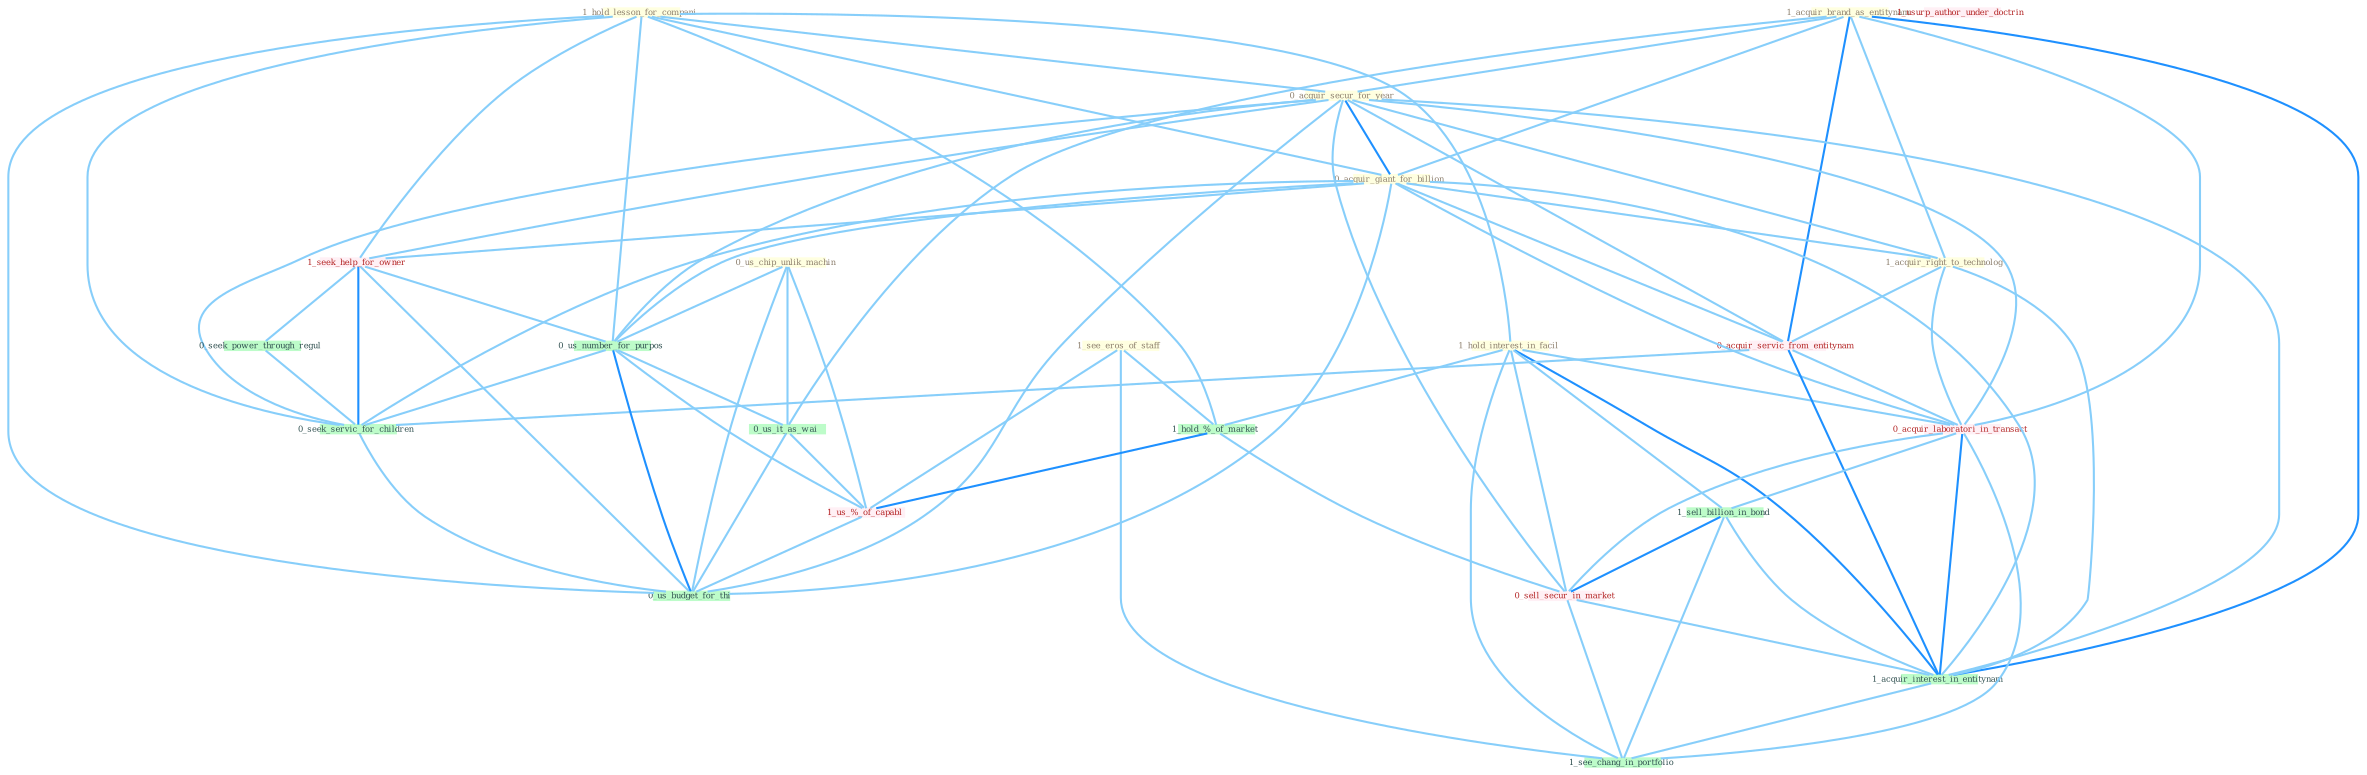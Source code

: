 Graph G{ 
    node
    [shape=polygon,style=filled,width=.5,height=.06,color="#BDFCC9",fixedsize=true,fontsize=4,
    fontcolor="#2f4f4f"];
    {node
    [color="#ffffe0", fontcolor="#8b7d6b"] "1_hold_lesson_for_compani " "1_acquir_brand_as_entitynam " "1_hold_interest_in_facil " "1_see_eros_of_staff " "0_acquir_secur_for_year " "0_acquir_giant_for_billion " "1_acquir_right_to_technolog " "0_us_chip_unlik_machin "}
{node [color="#fff0f5", fontcolor="#b22222"] "1_seek_help_for_owner " "0_acquir_servic_from_entitynam " "0_acquir_laboratori_in_transact " "1_usurp_author_under_doctrin " "1_us_%_of_capabl " "0_sell_secur_in_market "}
edge [color="#B0E2FF"];

	"1_hold_lesson_for_compani " -- "1_hold_interest_in_facil " [w="1", color="#87cefa" ];
	"1_hold_lesson_for_compani " -- "0_acquir_secur_for_year " [w="1", color="#87cefa" ];
	"1_hold_lesson_for_compani " -- "0_acquir_giant_for_billion " [w="1", color="#87cefa" ];
	"1_hold_lesson_for_compani " -- "1_seek_help_for_owner " [w="1", color="#87cefa" ];
	"1_hold_lesson_for_compani " -- "1_hold_%_of_market " [w="1", color="#87cefa" ];
	"1_hold_lesson_for_compani " -- "0_us_number_for_purpos " [w="1", color="#87cefa" ];
	"1_hold_lesson_for_compani " -- "0_seek_servic_for_children " [w="1", color="#87cefa" ];
	"1_hold_lesson_for_compani " -- "0_us_budget_for_thi " [w="1", color="#87cefa" ];
	"1_acquir_brand_as_entitynam " -- "0_acquir_secur_for_year " [w="1", color="#87cefa" ];
	"1_acquir_brand_as_entitynam " -- "0_acquir_giant_for_billion " [w="1", color="#87cefa" ];
	"1_acquir_brand_as_entitynam " -- "1_acquir_right_to_technolog " [w="1", color="#87cefa" ];
	"1_acquir_brand_as_entitynam " -- "0_acquir_servic_from_entitynam " [w="2", color="#1e90ff" , len=0.8];
	"1_acquir_brand_as_entitynam " -- "0_acquir_laboratori_in_transact " [w="1", color="#87cefa" ];
	"1_acquir_brand_as_entitynam " -- "0_us_it_as_wai " [w="1", color="#87cefa" ];
	"1_acquir_brand_as_entitynam " -- "1_acquir_interest_in_entitynam " [w="2", color="#1e90ff" , len=0.8];
	"1_hold_interest_in_facil " -- "1_hold_%_of_market " [w="1", color="#87cefa" ];
	"1_hold_interest_in_facil " -- "0_acquir_laboratori_in_transact " [w="1", color="#87cefa" ];
	"1_hold_interest_in_facil " -- "1_sell_billion_in_bond " [w="1", color="#87cefa" ];
	"1_hold_interest_in_facil " -- "0_sell_secur_in_market " [w="1", color="#87cefa" ];
	"1_hold_interest_in_facil " -- "1_acquir_interest_in_entitynam " [w="2", color="#1e90ff" , len=0.8];
	"1_hold_interest_in_facil " -- "1_see_chang_in_portfolio " [w="1", color="#87cefa" ];
	"1_see_eros_of_staff " -- "1_hold_%_of_market " [w="1", color="#87cefa" ];
	"1_see_eros_of_staff " -- "1_us_%_of_capabl " [w="1", color="#87cefa" ];
	"1_see_eros_of_staff " -- "1_see_chang_in_portfolio " [w="1", color="#87cefa" ];
	"0_acquir_secur_for_year " -- "0_acquir_giant_for_billion " [w="2", color="#1e90ff" , len=0.8];
	"0_acquir_secur_for_year " -- "1_acquir_right_to_technolog " [w="1", color="#87cefa" ];
	"0_acquir_secur_for_year " -- "1_seek_help_for_owner " [w="1", color="#87cefa" ];
	"0_acquir_secur_for_year " -- "0_acquir_servic_from_entitynam " [w="1", color="#87cefa" ];
	"0_acquir_secur_for_year " -- "0_us_number_for_purpos " [w="1", color="#87cefa" ];
	"0_acquir_secur_for_year " -- "0_acquir_laboratori_in_transact " [w="1", color="#87cefa" ];
	"0_acquir_secur_for_year " -- "0_sell_secur_in_market " [w="1", color="#87cefa" ];
	"0_acquir_secur_for_year " -- "1_acquir_interest_in_entitynam " [w="1", color="#87cefa" ];
	"0_acquir_secur_for_year " -- "0_seek_servic_for_children " [w="1", color="#87cefa" ];
	"0_acquir_secur_for_year " -- "0_us_budget_for_thi " [w="1", color="#87cefa" ];
	"0_acquir_giant_for_billion " -- "1_acquir_right_to_technolog " [w="1", color="#87cefa" ];
	"0_acquir_giant_for_billion " -- "1_seek_help_for_owner " [w="1", color="#87cefa" ];
	"0_acquir_giant_for_billion " -- "0_acquir_servic_from_entitynam " [w="1", color="#87cefa" ];
	"0_acquir_giant_for_billion " -- "0_us_number_for_purpos " [w="1", color="#87cefa" ];
	"0_acquir_giant_for_billion " -- "0_acquir_laboratori_in_transact " [w="1", color="#87cefa" ];
	"0_acquir_giant_for_billion " -- "1_acquir_interest_in_entitynam " [w="1", color="#87cefa" ];
	"0_acquir_giant_for_billion " -- "0_seek_servic_for_children " [w="1", color="#87cefa" ];
	"0_acquir_giant_for_billion " -- "0_us_budget_for_thi " [w="1", color="#87cefa" ];
	"1_acquir_right_to_technolog " -- "0_acquir_servic_from_entitynam " [w="1", color="#87cefa" ];
	"1_acquir_right_to_technolog " -- "0_acquir_laboratori_in_transact " [w="1", color="#87cefa" ];
	"1_acquir_right_to_technolog " -- "1_acquir_interest_in_entitynam " [w="1", color="#87cefa" ];
	"0_us_chip_unlik_machin " -- "0_us_number_for_purpos " [w="1", color="#87cefa" ];
	"0_us_chip_unlik_machin " -- "0_us_it_as_wai " [w="1", color="#87cefa" ];
	"0_us_chip_unlik_machin " -- "1_us_%_of_capabl " [w="1", color="#87cefa" ];
	"0_us_chip_unlik_machin " -- "0_us_budget_for_thi " [w="1", color="#87cefa" ];
	"1_seek_help_for_owner " -- "0_seek_power_through_regul " [w="1", color="#87cefa" ];
	"1_seek_help_for_owner " -- "0_us_number_for_purpos " [w="1", color="#87cefa" ];
	"1_seek_help_for_owner " -- "0_seek_servic_for_children " [w="2", color="#1e90ff" , len=0.8];
	"1_seek_help_for_owner " -- "0_us_budget_for_thi " [w="1", color="#87cefa" ];
	"0_acquir_servic_from_entitynam " -- "0_acquir_laboratori_in_transact " [w="1", color="#87cefa" ];
	"0_acquir_servic_from_entitynam " -- "1_acquir_interest_in_entitynam " [w="2", color="#1e90ff" , len=0.8];
	"0_acquir_servic_from_entitynam " -- "0_seek_servic_for_children " [w="1", color="#87cefa" ];
	"1_hold_%_of_market " -- "1_us_%_of_capabl " [w="2", color="#1e90ff" , len=0.8];
	"1_hold_%_of_market " -- "0_sell_secur_in_market " [w="1", color="#87cefa" ];
	"0_seek_power_through_regul " -- "0_seek_servic_for_children " [w="1", color="#87cefa" ];
	"0_us_number_for_purpos " -- "0_us_it_as_wai " [w="1", color="#87cefa" ];
	"0_us_number_for_purpos " -- "1_us_%_of_capabl " [w="1", color="#87cefa" ];
	"0_us_number_for_purpos " -- "0_seek_servic_for_children " [w="1", color="#87cefa" ];
	"0_us_number_for_purpos " -- "0_us_budget_for_thi " [w="2", color="#1e90ff" , len=0.8];
	"0_acquir_laboratori_in_transact " -- "1_sell_billion_in_bond " [w="1", color="#87cefa" ];
	"0_acquir_laboratori_in_transact " -- "0_sell_secur_in_market " [w="1", color="#87cefa" ];
	"0_acquir_laboratori_in_transact " -- "1_acquir_interest_in_entitynam " [w="2", color="#1e90ff" , len=0.8];
	"0_acquir_laboratori_in_transact " -- "1_see_chang_in_portfolio " [w="1", color="#87cefa" ];
	"1_sell_billion_in_bond " -- "0_sell_secur_in_market " [w="2", color="#1e90ff" , len=0.8];
	"1_sell_billion_in_bond " -- "1_acquir_interest_in_entitynam " [w="1", color="#87cefa" ];
	"1_sell_billion_in_bond " -- "1_see_chang_in_portfolio " [w="1", color="#87cefa" ];
	"0_us_it_as_wai " -- "1_us_%_of_capabl " [w="1", color="#87cefa" ];
	"0_us_it_as_wai " -- "0_us_budget_for_thi " [w="1", color="#87cefa" ];
	"1_us_%_of_capabl " -- "0_us_budget_for_thi " [w="1", color="#87cefa" ];
	"0_sell_secur_in_market " -- "1_acquir_interest_in_entitynam " [w="1", color="#87cefa" ];
	"0_sell_secur_in_market " -- "1_see_chang_in_portfolio " [w="1", color="#87cefa" ];
	"1_acquir_interest_in_entitynam " -- "1_see_chang_in_portfolio " [w="1", color="#87cefa" ];
	"0_seek_servic_for_children " -- "0_us_budget_for_thi " [w="1", color="#87cefa" ];
}